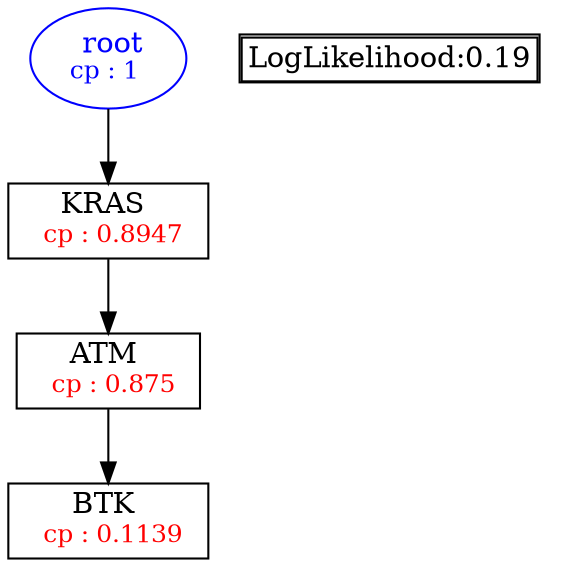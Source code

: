 digraph tree {
    "root" [label=<<font color='Blue'> root</font><br/><font color='Blue' POINT-SIZE='12'>cp : 1 </font>>, shape=oval, color=Blue];
    "S2" [label =<KRAS <br/> <font color='Red' POINT-SIZE='12'> cp : 0.8947 </font>>, shape=box];
    "S1" [label =<ATM <br/> <font color='Red' POINT-SIZE='12'> cp : 0.875 </font>>, shape=box];
    "S3" [label =<BTK <br/> <font color='Red' POINT-SIZE='12'> cp : 0.1139 </font>>, shape=box];
    "root" -> "S2";
    "S2" -> "S1";
    "S1" -> "S3";

    node[shape=plaintext]
    fontsize="10"
    struct1 [label=
    <<TABLE BORDER="1" CELLBORDER="1" CELLSPACING="0" >
    <TR><TD ALIGN="LEFT">LogLikelihood:0.19</TD></TR>
    </TABLE>>];

}
